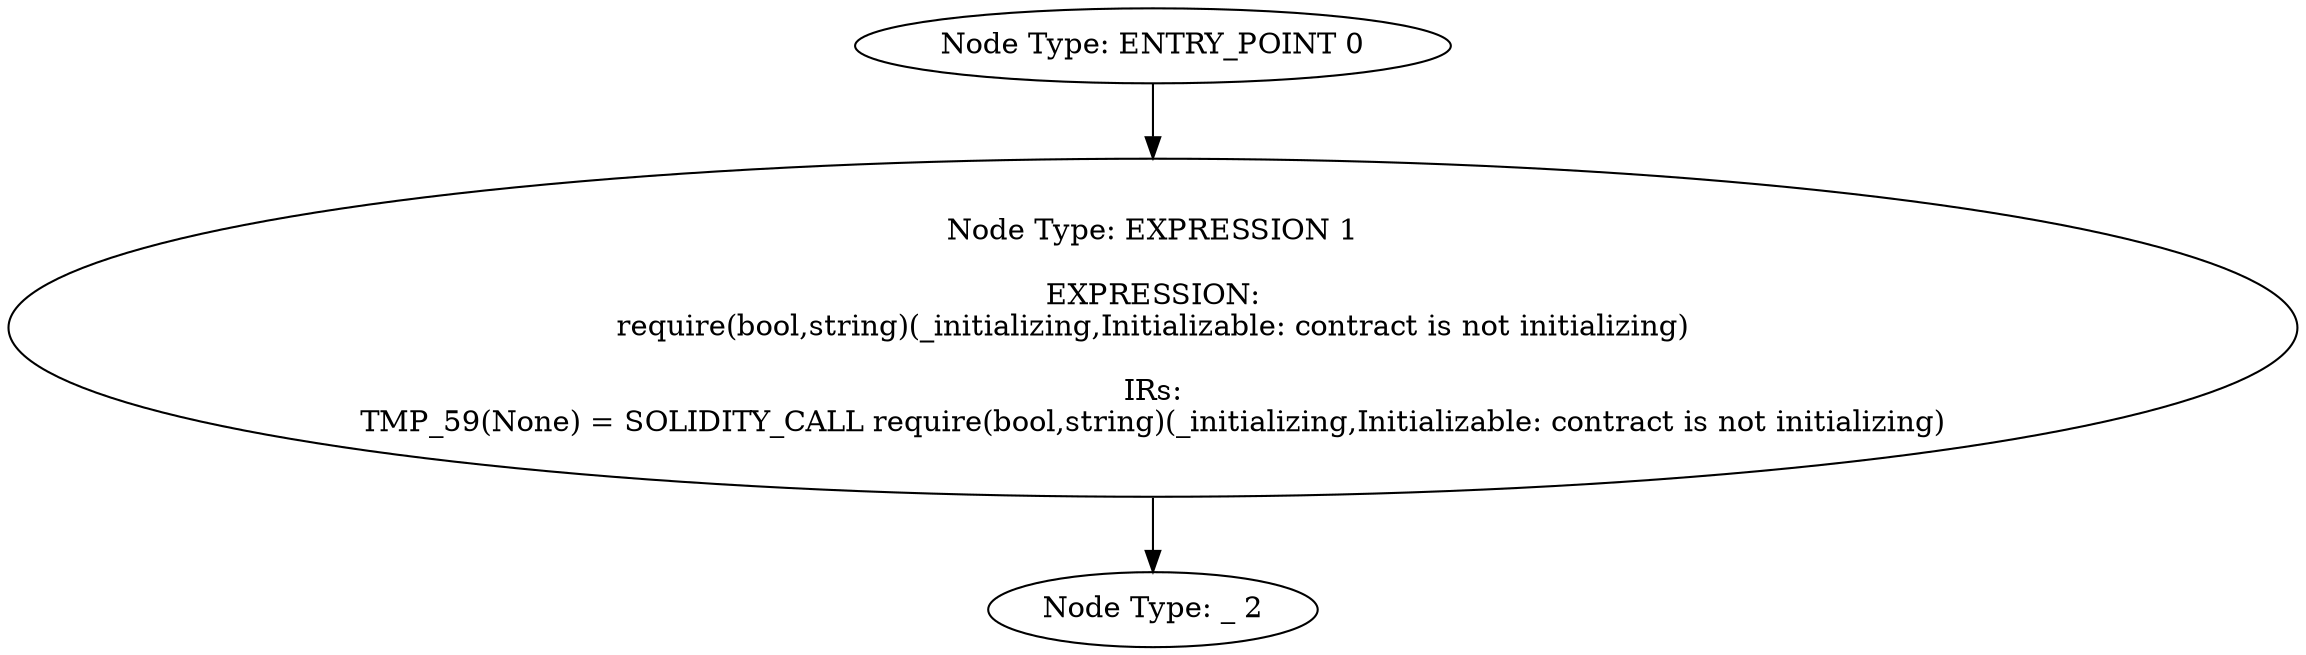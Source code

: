 digraph{
0[label="Node Type: ENTRY_POINT 0
"];
0->1;
1[label="Node Type: EXPRESSION 1

EXPRESSION:
require(bool,string)(_initializing,Initializable: contract is not initializing)

IRs:
TMP_59(None) = SOLIDITY_CALL require(bool,string)(_initializing,Initializable: contract is not initializing)"];
1->2;
2[label="Node Type: _ 2
"];
}
